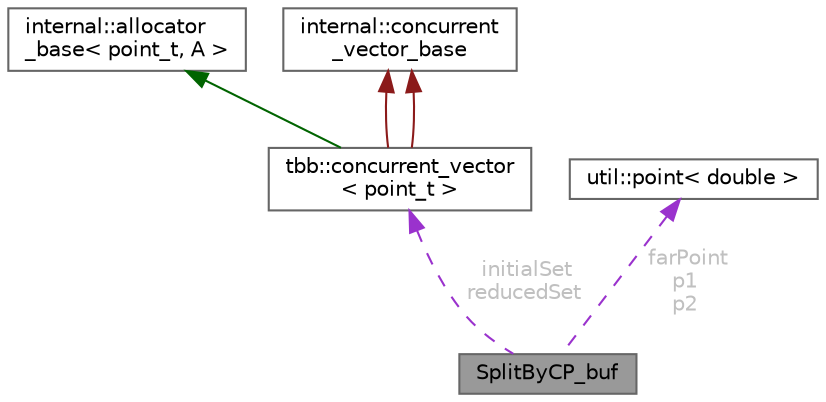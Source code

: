 digraph "SplitByCP_buf"
{
 // LATEX_PDF_SIZE
  bgcolor="transparent";
  edge [fontname=Helvetica,fontsize=10,labelfontname=Helvetica,labelfontsize=10];
  node [fontname=Helvetica,fontsize=10,shape=box,height=0.2,width=0.4];
  Node1 [id="Node000001",label="SplitByCP_buf",height=0.2,width=0.4,color="gray40", fillcolor="grey60", style="filled", fontcolor="black",tooltip=" "];
  Node2 -> Node1 [id="edge1_Node000001_Node000002",dir="back",color="darkorchid3",style="dashed",tooltip=" ",label=" initialSet\nreducedSet",fontcolor="grey" ];
  Node2 [id="Node000002",label="tbb::concurrent_vector\l\< point_t \>",height=0.2,width=0.4,color="gray40", fillcolor="white", style="filled",URL="$classtbb_1_1concurrent__vector.html",tooltip=" "];
  Node3 -> Node2 [id="edge2_Node000002_Node000003",dir="back",color="darkgreen",style="solid",tooltip=" "];
  Node3 [id="Node000003",label="internal::allocator\l_base\< point_t, A \>",height=0.2,width=0.4,color="gray40", fillcolor="white", style="filled",tooltip=" "];
  Node4 -> Node2 [id="edge3_Node000002_Node000004",dir="back",color="firebrick4",style="solid",tooltip=" "];
  Node4 [id="Node000004",label="internal::concurrent\l_vector_base",height=0.2,width=0.4,color="gray40", fillcolor="white", style="filled",tooltip=" "];
  Node4 -> Node2 [id="edge4_Node000002_Node000004",dir="back",color="firebrick4",style="solid",tooltip=" "];
  Node5 -> Node1 [id="edge5_Node000001_Node000005",dir="back",color="darkorchid3",style="dashed",tooltip=" ",label=" farPoint\np1\np2",fontcolor="grey" ];
  Node5 [id="Node000005",label="util::point\< double \>",height=0.2,width=0.4,color="gray40", fillcolor="white", style="filled",URL="$structutil_1_1point.html",tooltip=" "];
}
